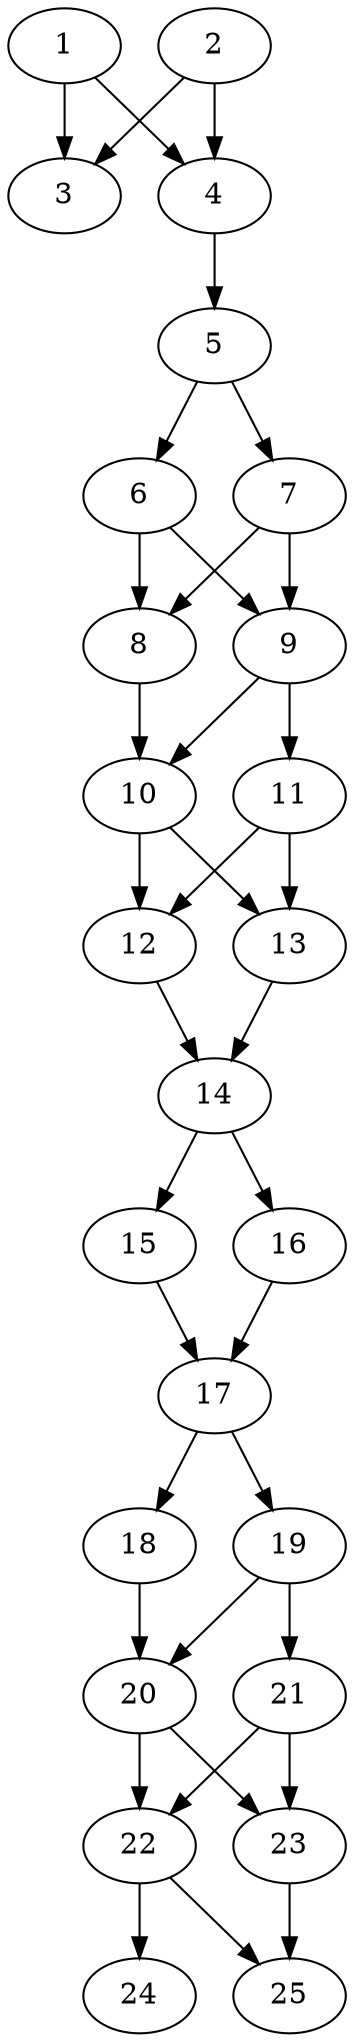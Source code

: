 // DAG automatically generated by daggen at Thu Oct  3 14:00:40 2019
// ./daggen --dot -n 25 --ccr 0.3 --fat 0.3 --regular 0.7 --density 0.9 --mindata 5242880 --maxdata 52428800 
digraph G {
  1 [size="160215040", alpha="0.02", expect_size="48064512"] 
  1 -> 3 [size ="48064512"]
  1 -> 4 [size ="48064512"]
  2 [size="169318400", alpha="0.11", expect_size="50795520"] 
  2 -> 3 [size ="50795520"]
  2 -> 4 [size ="50795520"]
  3 [size="49213440", alpha="0.03", expect_size="14764032"] 
  4 [size="60354560", alpha="0.09", expect_size="18106368"] 
  4 -> 5 [size ="18106368"]
  5 [size="57115307", alpha="0.10", expect_size="17134592"] 
  5 -> 6 [size ="17134592"]
  5 -> 7 [size ="17134592"]
  6 [size="172366507", alpha="0.20", expect_size="51709952"] 
  6 -> 8 [size ="51709952"]
  6 -> 9 [size ="51709952"]
  7 [size="137932800", alpha="0.15", expect_size="41379840"] 
  7 -> 8 [size ="41379840"]
  7 -> 9 [size ="41379840"]
  8 [size="104895147", alpha="0.06", expect_size="31468544"] 
  8 -> 10 [size ="31468544"]
  9 [size="115988480", alpha="0.15", expect_size="34796544"] 
  9 -> 10 [size ="34796544"]
  9 -> 11 [size ="34796544"]
  10 [size="100778667", alpha="0.15", expect_size="30233600"] 
  10 -> 12 [size ="30233600"]
  10 -> 13 [size ="30233600"]
  11 [size="72840533", alpha="0.12", expect_size="21852160"] 
  11 -> 12 [size ="21852160"]
  11 -> 13 [size ="21852160"]
  12 [size="85210453", alpha="0.14", expect_size="25563136"] 
  12 -> 14 [size ="25563136"]
  13 [size="169144320", alpha="0.09", expect_size="50743296"] 
  13 -> 14 [size ="50743296"]
  14 [size="36423680", alpha="0.05", expect_size="10927104"] 
  14 -> 15 [size ="10927104"]
  14 -> 16 [size ="10927104"]
  15 [size="110537387", alpha="0.10", expect_size="33161216"] 
  15 -> 17 [size ="33161216"]
  16 [size="29201067", alpha="0.13", expect_size="8760320"] 
  16 -> 17 [size ="8760320"]
  17 [size="27084800", alpha="0.20", expect_size="8125440"] 
  17 -> 18 [size ="8125440"]
  17 -> 19 [size ="8125440"]
  18 [size="141943467", alpha="0.19", expect_size="42583040"] 
  18 -> 20 [size ="42583040"]
  19 [size="35276800", alpha="0.09", expect_size="10583040"] 
  19 -> 20 [size ="10583040"]
  19 -> 21 [size ="10583040"]
  20 [size="154173440", alpha="0.14", expect_size="46252032"] 
  20 -> 22 [size ="46252032"]
  20 -> 23 [size ="46252032"]
  21 [size="113520640", alpha="0.18", expect_size="34056192"] 
  21 -> 22 [size ="34056192"]
  21 -> 23 [size ="34056192"]
  22 [size="48496640", alpha="0.01", expect_size="14548992"] 
  22 -> 24 [size ="14548992"]
  22 -> 25 [size ="14548992"]
  23 [size="161174187", alpha="0.08", expect_size="48352256"] 
  23 -> 25 [size ="48352256"]
  24 [size="75233280", alpha="0.00", expect_size="22569984"] 
  25 [size="117435733", alpha="0.18", expect_size="35230720"] 
}

